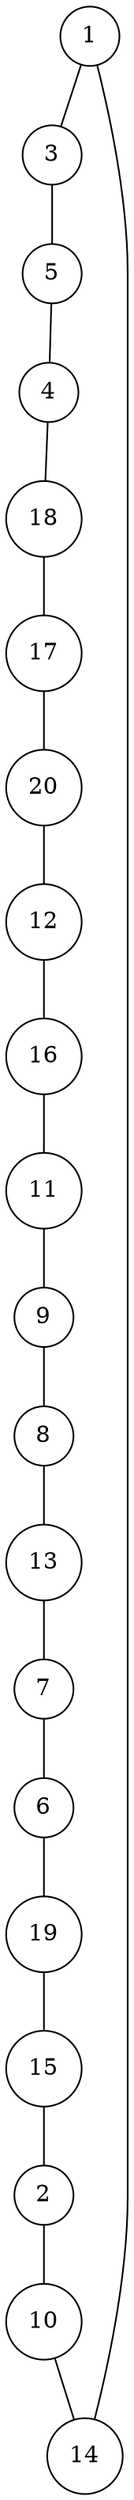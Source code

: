graph random1792309082 {
	node [shape=circle fillcolor=white]
	1 [ pos = "0.347767,8.983774!"]
	2 [ pos = "3.776019,9.848221!"]
	3 [ pos = "2.567106,13.286088!"]
	4 [ pos = "11.895750,15.167412!"]
	5 [ pos = "3.639321,16.145442!"]
	6 [ pos = "6.946211,6.156252!"]
	7 [ pos = "8.564624,3.885914!"]
	8 [ pos = "16.408760,1.896069!"]
	9 [ pos = "18.906949,5.511597!"]
	10 [ pos = "2.568263,7.363671!"]
	11 [ pos = "16.183388,9.366942!"]
	12 [ pos = "13.080109,11.547133!"]
	13 [ pos = "13.928165,4.348431!"]
	14 [ pos = "0.875267,6.350753!"]
	15 [ pos = "7.219288,8.449119!"]
	16 [ pos = "13.276972,7.567055!"]
	17 [ pos = "17.432894,17.052991!"]
	18 [ pos = "17.415276,20.000000!"]
	19 [ pos = "8.582202,7.554148!"]
	20 [ pos = "13.410534,12.221523!"]

	1 -- 3
	2 -- 10
	3 -- 5
	4 -- 18
	5 -- 4
	6 -- 19
	7 -- 6
	8 -- 13
	9 -- 8
	10 -- 14
	11 -- 9
	12 -- 16
	13 -- 7
	14 -- 1
	15 -- 2
	16 -- 11
	17 -- 20
	18 -- 17
	19 -- 15
	20 -- 12
}